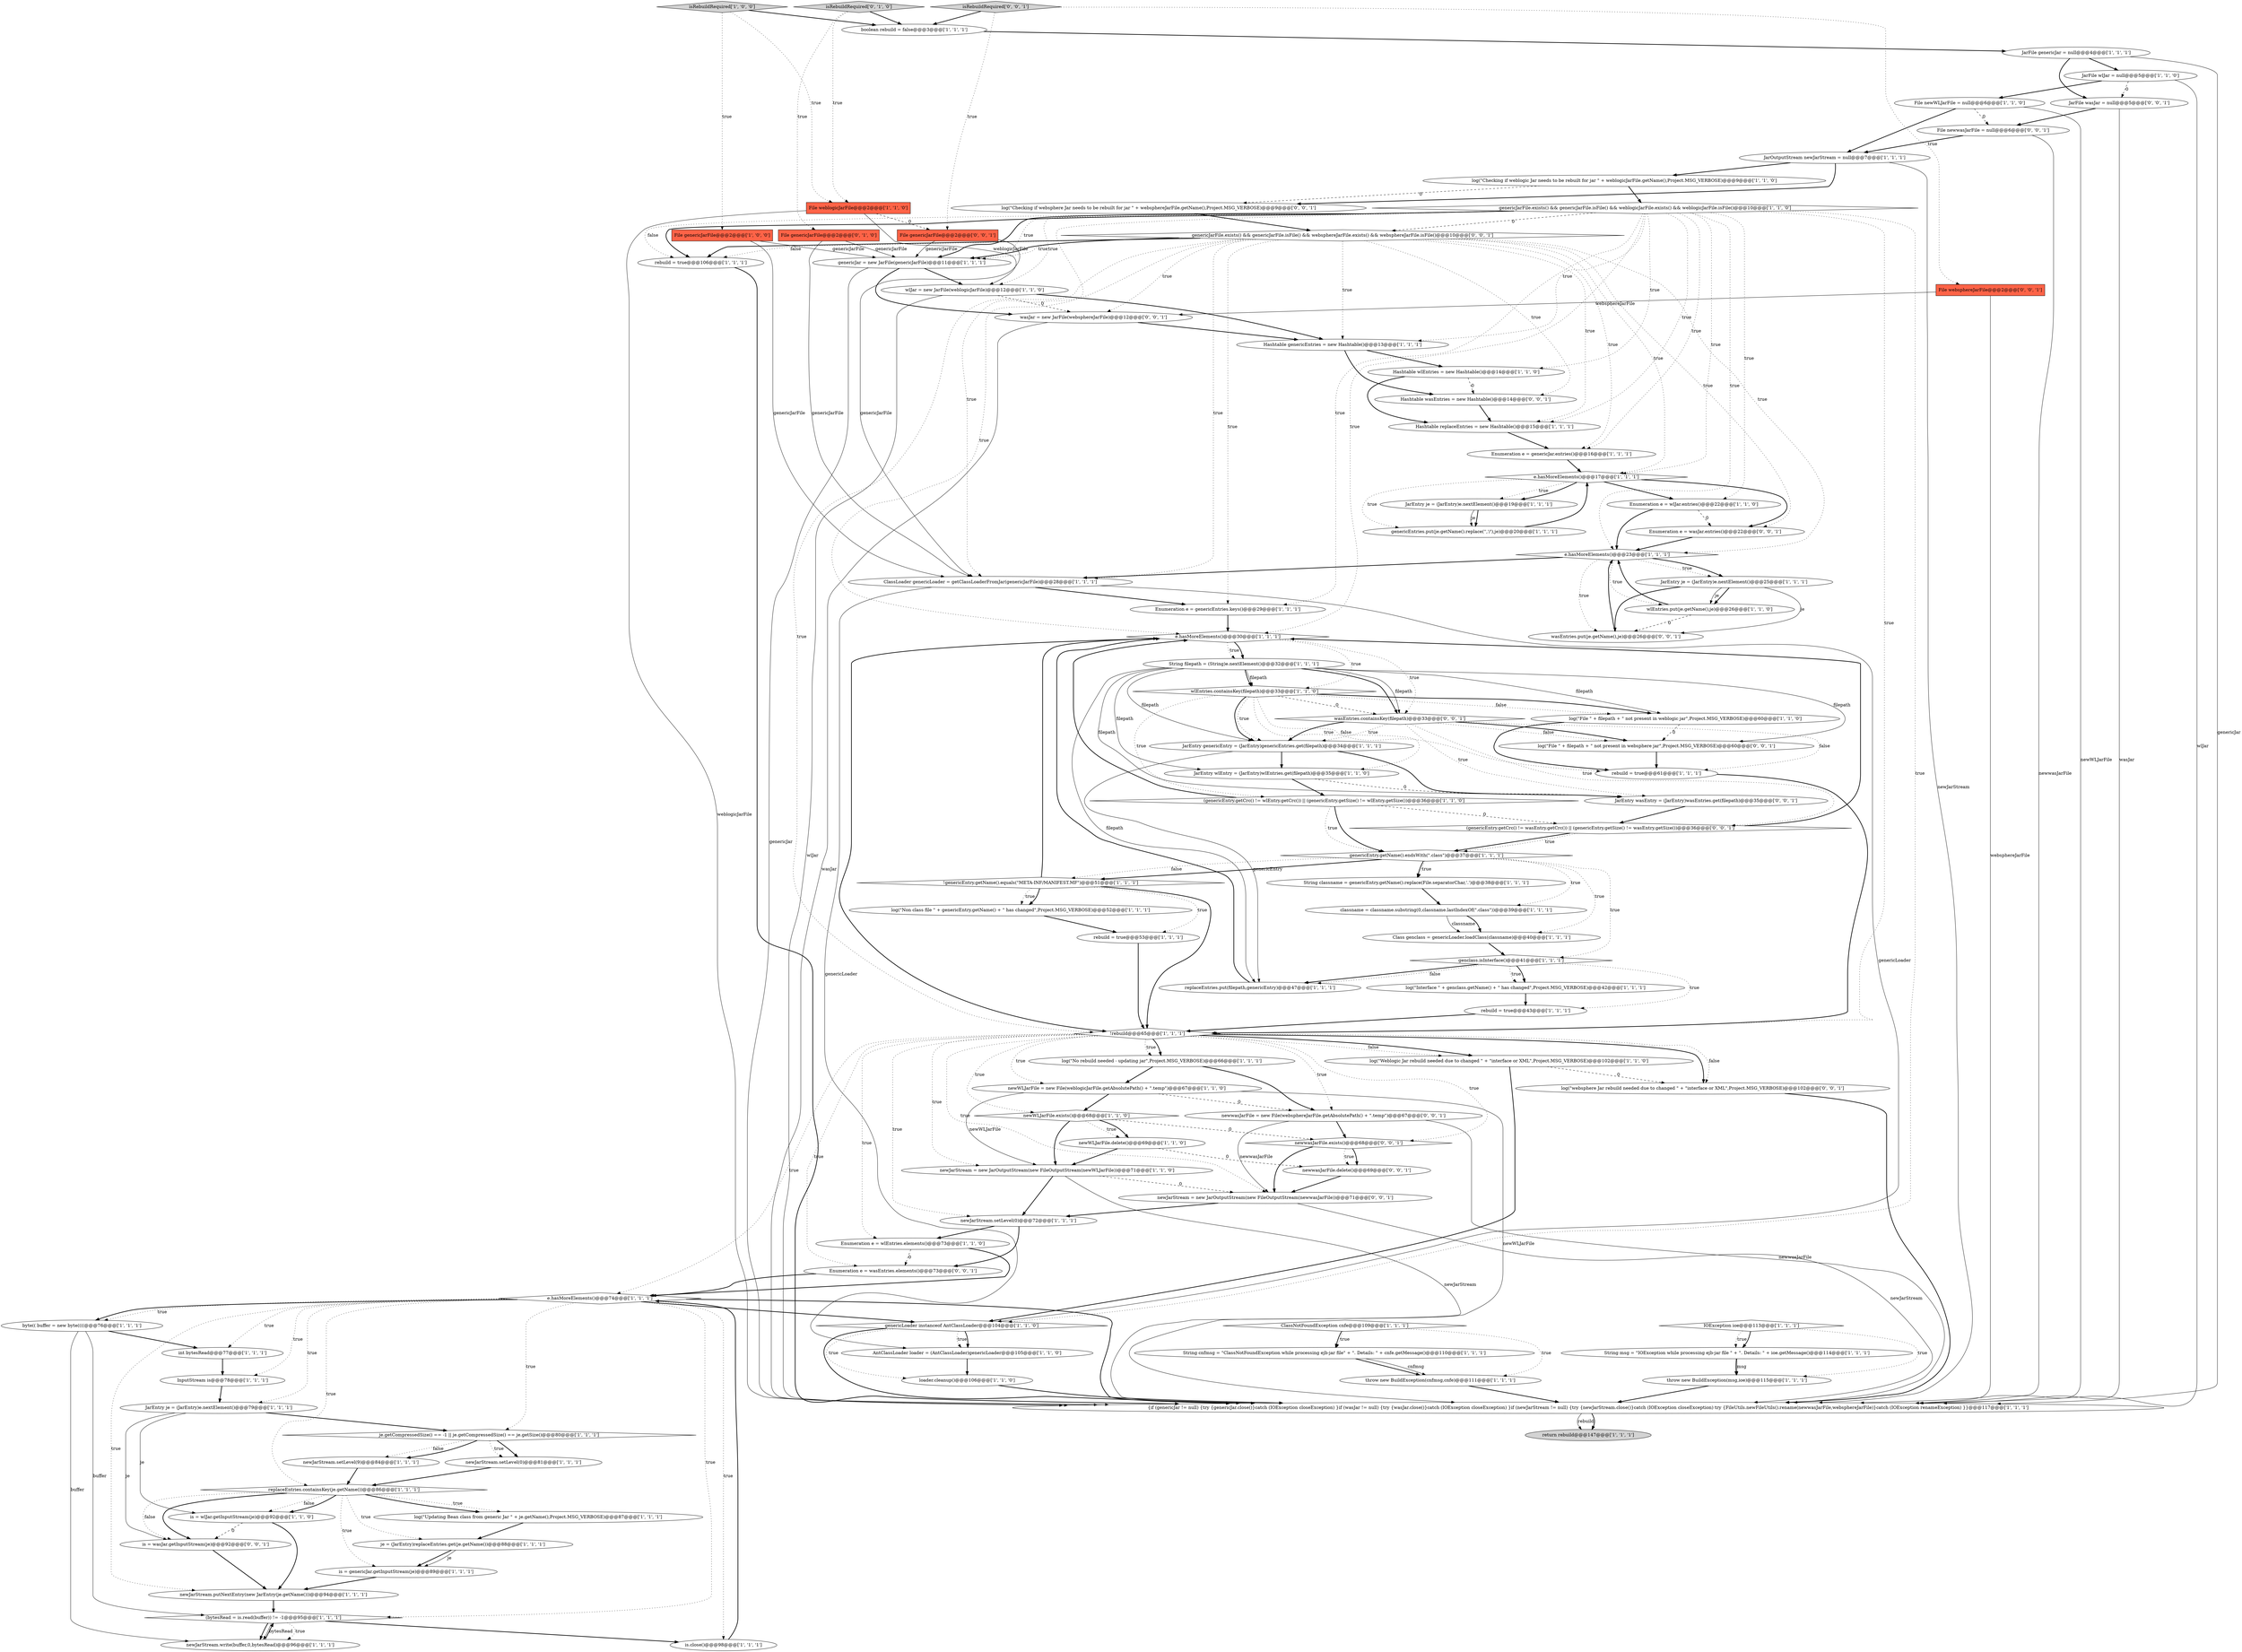digraph {
2 [style = filled, label = "log(\"Interface \" + genclass.getName() + \" has changed\",Project.MSG_VERBOSE)@@@42@@@['1', '1', '1']", fillcolor = white, shape = ellipse image = "AAA0AAABBB1BBB"];
65 [style = filled, label = "is = wlJar.getInputStream(je)@@@92@@@['1', '1', '0']", fillcolor = white, shape = ellipse image = "AAA0AAABBB1BBB"];
80 [style = filled, label = "JarEntry wlEntry = (JarEntry)wlEntries.get(filepath)@@@35@@@['1', '1', '0']", fillcolor = white, shape = ellipse image = "AAA0AAABBB1BBB"];
37 [style = filled, label = "log(\"Non class file \" + genericEntry.getName() + \" has changed\",Project.MSG_VERBOSE)@@@52@@@['1', '1', '1']", fillcolor = white, shape = ellipse image = "AAA0AAABBB1BBB"];
0 [style = filled, label = "JarEntry genericEntry = (JarEntry)genericEntries.get(filepath)@@@34@@@['1', '1', '1']", fillcolor = white, shape = ellipse image = "AAA0AAABBB1BBB"];
52 [style = filled, label = "replaceEntries.containsKey(je.getName())@@@86@@@['1', '1', '1']", fillcolor = white, shape = diamond image = "AAA0AAABBB1BBB"];
10 [style = filled, label = "genclass.isInterface()@@@41@@@['1', '1', '1']", fillcolor = white, shape = diamond image = "AAA0AAABBB1BBB"];
90 [style = filled, label = "Enumeration e = wasJar.entries()@@@22@@@['0', '0', '1']", fillcolor = white, shape = ellipse image = "AAA0AAABBB3BBB"];
91 [style = filled, label = "wasEntries.containsKey(filepath)@@@33@@@['0', '0', '1']", fillcolor = white, shape = diamond image = "AAA0AAABBB3BBB"];
74 [style = filled, label = "newJarStream.setLevel(0)@@@81@@@['1', '1', '1']", fillcolor = white, shape = ellipse image = "AAA0AAABBB1BBB"];
13 [style = filled, label = "JarEntry je = (JarEntry)e.nextElement()@@@79@@@['1', '1', '1']", fillcolor = white, shape = ellipse image = "AAA0AAABBB1BBB"];
101 [style = filled, label = "newJarStream = new JarOutputStream(new FileOutputStream(newwasJarFile))@@@71@@@['0', '0', '1']", fillcolor = white, shape = ellipse image = "AAA0AAABBB3BBB"];
50 [style = filled, label = "log(\"Weblogic Jar rebuild needed due to changed \" + \"interface or XML\",Project.MSG_VERBOSE)@@@102@@@['1', '1', '0']", fillcolor = white, shape = ellipse image = "AAA0AAABBB1BBB"];
5 [style = filled, label = "ClassNotFoundException cnfe@@@109@@@['1', '1', '1']", fillcolor = white, shape = diamond image = "AAA0AAABBB1BBB"];
26 [style = filled, label = "newJarStream.setLevel(9)@@@84@@@['1', '1', '1']", fillcolor = white, shape = ellipse image = "AAA0AAABBB1BBB"];
72 [style = filled, label = "newWLJarFile = new File(weblogicJarFile.getAbsolutePath() + \".temp\")@@@67@@@['1', '1', '0']", fillcolor = white, shape = ellipse image = "AAA0AAABBB1BBB"];
98 [style = filled, label = "wasJar = new JarFile(websphereJarFile)@@@12@@@['0', '0', '1']", fillcolor = white, shape = ellipse image = "AAA0AAABBB3BBB"];
11 [style = filled, label = "replaceEntries.put(filepath,genericEntry)@@@47@@@['1', '1', '1']", fillcolor = white, shape = ellipse image = "AAA0AAABBB1BBB"];
86 [style = filled, label = "File websphereJarFile@@@2@@@['0', '0', '1']", fillcolor = tomato, shape = box image = "AAA0AAABBB3BBB"];
24 [style = filled, label = "(bytesRead = is.read(buffer)) != -1@@@95@@@['1', '1', '1']", fillcolor = white, shape = diamond image = "AAA0AAABBB1BBB"];
83 [style = filled, label = "isRebuildRequired['0', '1', '0']", fillcolor = lightgray, shape = diamond image = "AAA0AAABBB2BBB"];
88 [style = filled, label = "(genericEntry.getCrc() != wasEntry.getCrc()) || (genericEntry.getSize() != wasEntry.getSize())@@@36@@@['0', '0', '1']", fillcolor = white, shape = diamond image = "AAA0AAABBB3BBB"];
9 [style = filled, label = "Enumeration e = genericJar.entries()@@@16@@@['1', '1', '1']", fillcolor = white, shape = ellipse image = "AAA0AAABBB1BBB"];
62 [style = filled, label = "IOException ioe@@@113@@@['1', '1', '1']", fillcolor = white, shape = diamond image = "AAA0AAABBB1BBB"];
58 [style = filled, label = "rebuild = true@@@61@@@['1', '1', '1']", fillcolor = white, shape = ellipse image = "AAA0AAABBB1BBB"];
14 [style = filled, label = "log(\"No rebuild needed - updating jar\",Project.MSG_VERBOSE)@@@66@@@['1', '1', '1']", fillcolor = white, shape = ellipse image = "AAA0AAABBB1BBB"];
19 [style = filled, label = "wlEntries.put(je.getName(),je)@@@26@@@['1', '1', '0']", fillcolor = white, shape = ellipse image = "AAA0AAABBB1BBB"];
4 [style = filled, label = "isRebuildRequired['1', '0', '0']", fillcolor = lightgray, shape = diamond image = "AAA0AAABBB1BBB"];
67 [style = filled, label = "JarOutputStream newJarStream = null@@@7@@@['1', '1', '1']", fillcolor = white, shape = ellipse image = "AAA0AAABBB1BBB"];
56 [style = filled, label = "String filepath = (String)e.nextElement()@@@32@@@['1', '1', '1']", fillcolor = white, shape = ellipse image = "AAA0AAABBB1BBB"];
68 [style = filled, label = "String cnfmsg = \"ClassNotFoundException while processing ejb-jar file\" + \". Details: \" + cnfe.getMessage()@@@110@@@['1', '1', '1']", fillcolor = white, shape = ellipse image = "AAA0AAABBB1BBB"];
75 [style = filled, label = "Hashtable replaceEntries = new Hashtable()@@@15@@@['1', '1', '1']", fillcolor = white, shape = ellipse image = "AAA0AAABBB1BBB"];
79 [style = filled, label = "boolean rebuild = false@@@3@@@['1', '1', '1']", fillcolor = white, shape = ellipse image = "AAA0AAABBB1BBB"];
23 [style = filled, label = "log(\"Updating Bean class from generic Jar \" + je.getName(),Project.MSG_VERBOSE)@@@87@@@['1', '1', '1']", fillcolor = white, shape = ellipse image = "AAA0AAABBB1BBB"];
66 [style = filled, label = "JarFile wlJar = null@@@5@@@['1', '1', '0']", fillcolor = white, shape = ellipse image = "AAA0AAABBB1BBB"];
25 [style = filled, label = "Enumeration e = genericEntries.keys()@@@29@@@['1', '1', '1']", fillcolor = white, shape = ellipse image = "AAA0AAABBB1BBB"];
93 [style = filled, label = "File newwasJarFile = null@@@6@@@['0', '0', '1']", fillcolor = white, shape = ellipse image = "AAA0AAABBB3BBB"];
1 [style = filled, label = "is = genericJar.getInputStream(je)@@@89@@@['1', '1', '1']", fillcolor = white, shape = ellipse image = "AAA0AAABBB1BBB"];
18 [style = filled, label = "AntClassLoader loader = (AntClassLoader)genericLoader@@@105@@@['1', '1', '0']", fillcolor = white, shape = ellipse image = "AAA0AAABBB1BBB"];
42 [style = filled, label = "je = (JarEntry)replaceEntries.get(je.getName())@@@88@@@['1', '1', '1']", fillcolor = white, shape = ellipse image = "AAA0AAABBB1BBB"];
53 [style = filled, label = "Hashtable wlEntries = new Hashtable()@@@14@@@['1', '1', '0']", fillcolor = white, shape = ellipse image = "AAA0AAABBB1BBB"];
100 [style = filled, label = "Hashtable wasEntries = new Hashtable()@@@14@@@['0', '0', '1']", fillcolor = white, shape = ellipse image = "AAA0AAABBB3BBB"];
70 [style = filled, label = "int bytesRead@@@77@@@['1', '1', '1']", fillcolor = white, shape = ellipse image = "AAA0AAABBB1BBB"];
77 [style = filled, label = "log(\"Checking if weblogic Jar needs to be rebuilt for jar \" + weblogicJarFile.getName(),Project.MSG_VERBOSE)@@@9@@@['1', '1', '0']", fillcolor = white, shape = ellipse image = "AAA0AAABBB1BBB"];
8 [style = filled, label = "genericJarFile.exists() && genericJarFile.isFile() && weblogicJarFile.exists() && weblogicJarFile.isFile()@@@10@@@['1', '1', '0']", fillcolor = white, shape = diamond image = "AAA0AAABBB1BBB"];
34 [style = filled, label = "rebuild = true@@@106@@@['1', '1', '1']", fillcolor = white, shape = ellipse image = "AAA0AAABBB1BBB"];
105 [style = filled, label = "log(\"File \" + filepath + \" not present in websphere jar\",Project.MSG_VERBOSE)@@@60@@@['0', '0', '1']", fillcolor = white, shape = ellipse image = "AAA0AAABBB3BBB"];
27 [style = filled, label = "is.close()@@@98@@@['1', '1', '1']", fillcolor = white, shape = ellipse image = "AAA0AAABBB1BBB"];
30 [style = filled, label = "throw new BuildException(cnfmsg,cnfe)@@@111@@@['1', '1', '1']", fillcolor = white, shape = ellipse image = "AAA0AAABBB1BBB"];
16 [style = filled, label = "Enumeration e = wlJar.entries()@@@22@@@['1', '1', '0']", fillcolor = white, shape = ellipse image = "AAA0AAABBB1BBB"];
63 [style = filled, label = "!rebuild@@@65@@@['1', '1', '1']", fillcolor = white, shape = diamond image = "AAA0AAABBB1BBB"];
17 [style = filled, label = "genericLoader instanceof AntClassLoader@@@104@@@['1', '1', '0']", fillcolor = white, shape = diamond image = "AAA0AAABBB1BBB"];
29 [style = filled, label = "Hashtable genericEntries = new Hashtable()@@@13@@@['1', '1', '1']", fillcolor = white, shape = ellipse image = "AAA0AAABBB1BBB"];
104 [style = filled, label = "log(\"Checking if websphere Jar needs to be rebuilt for jar \" + websphereJarFile.getName(),Project.MSG_VERBOSE)@@@9@@@['0', '0', '1']", fillcolor = white, shape = ellipse image = "AAA0AAABBB3BBB"];
78 [style = filled, label = "classname = classname.substring(0,classname.lastIndexOf(\".class\"))@@@39@@@['1', '1', '1']", fillcolor = white, shape = ellipse image = "AAA0AAABBB1BBB"];
7 [style = filled, label = "String msg = \"IOException while processing ejb-jar file \" + \". Details: \" + ioe.getMessage()@@@114@@@['1', '1', '1']", fillcolor = white, shape = ellipse image = "AAA0AAABBB1BBB"];
96 [style = filled, label = "newwasJarFile = new File(websphereJarFile.getAbsolutePath() + \".temp\")@@@67@@@['0', '0', '1']", fillcolor = white, shape = ellipse image = "AAA0AAABBB3BBB"];
89 [style = filled, label = "genericJarFile.exists() && genericJarFile.isFile() && websphereJarFile.exists() && websphereJarFile.isFile()@@@10@@@['0', '0', '1']", fillcolor = white, shape = diamond image = "AAA0AAABBB3BBB"];
40 [style = filled, label = "e.hasMoreElements()@@@17@@@['1', '1', '1']", fillcolor = white, shape = diamond image = "AAA0AAABBB1BBB"];
48 [style = filled, label = "File weblogicJarFile@@@2@@@['1', '1', '0']", fillcolor = tomato, shape = box image = "AAA0AAABBB1BBB"];
47 [style = filled, label = "File newWLJarFile = null@@@6@@@['1', '1', '0']", fillcolor = white, shape = ellipse image = "AAA0AAABBB1BBB"];
103 [style = filled, label = "newwasJarFile.exists()@@@68@@@['0', '0', '1']", fillcolor = white, shape = diamond image = "AAA0AAABBB3BBB"];
28 [style = filled, label = "!genericEntry.getName().equals(\"META-INF/MANIFEST.MF\")@@@51@@@['1', '1', '1']", fillcolor = white, shape = diamond image = "AAA0AAABBB1BBB"];
92 [style = filled, label = "JarEntry wasEntry = (JarEntry)wasEntries.get(filepath)@@@35@@@['0', '0', '1']", fillcolor = white, shape = ellipse image = "AAA0AAABBB3BBB"];
99 [style = filled, label = "Enumeration e = wasEntries.elements()@@@73@@@['0', '0', '1']", fillcolor = white, shape = ellipse image = "AAA0AAABBB3BBB"];
3 [style = filled, label = "JarFile genericJar = null@@@4@@@['1', '1', '1']", fillcolor = white, shape = ellipse image = "AAA0AAABBB1BBB"];
64 [style = filled, label = "(genericEntry.getCrc() != wlEntry.getCrc()) || (genericEntry.getSize() != wlEntry.getSize())@@@36@@@['1', '1', '0']", fillcolor = white, shape = diamond image = "AAA0AAABBB1BBB"];
84 [style = filled, label = "log(\"websphere Jar rebuild needed due to changed \" + \"interface or XML\",Project.MSG_VERBOSE)@@@102@@@['0', '0', '1']", fillcolor = white, shape = ellipse image = "AAA0AAABBB3BBB"];
36 [style = filled, label = "genericEntry.getName().endsWith(\".class\")@@@37@@@['1', '1', '1']", fillcolor = white, shape = diamond image = "AAA0AAABBB1BBB"];
15 [style = filled, label = "newJarStream.setLevel(0)@@@72@@@['1', '1', '1']", fillcolor = white, shape = ellipse image = "AAA0AAABBB1BBB"];
41 [style = filled, label = "JarEntry je = (JarEntry)e.nextElement()@@@19@@@['1', '1', '1']", fillcolor = white, shape = ellipse image = "AAA0AAABBB1BBB"];
85 [style = filled, label = "isRebuildRequired['0', '0', '1']", fillcolor = lightgray, shape = diamond image = "AAA0AAABBB3BBB"];
87 [style = filled, label = "JarFile wasJar = null@@@5@@@['0', '0', '1']", fillcolor = white, shape = ellipse image = "AAA0AAABBB3BBB"];
12 [style = filled, label = "{if (genericJar != null) {try {genericJar.close()}catch (IOException closeException) }if (wasJar != null) {try {wasJar.close()}catch (IOException closeException) }if (newJarStream != null) {try {newJarStream.close()}catch (IOException closeException) try {FileUtils.newFileUtils().rename(newwasJarFile,websphereJarFile)}catch (IOException renameException) }}@@@117@@@['1', '1', '1']", fillcolor = white, shape = ellipse image = "AAA0AAABBB1BBB"];
31 [style = filled, label = "newWLJarFile.exists()@@@68@@@['1', '1', '0']", fillcolor = white, shape = diamond image = "AAA0AAABBB1BBB"];
45 [style = filled, label = "ClassLoader genericLoader = getClassLoaderFromJar(genericJarFile)@@@28@@@['1', '1', '1']", fillcolor = white, shape = ellipse image = "AAA0AAABBB1BBB"];
35 [style = filled, label = "File genericJarFile@@@2@@@['1', '0', '0']", fillcolor = tomato, shape = box image = "AAA0AAABBB1BBB"];
44 [style = filled, label = "JarEntry je = (JarEntry)e.nextElement()@@@25@@@['1', '1', '1']", fillcolor = white, shape = ellipse image = "AAA0AAABBB1BBB"];
54 [style = filled, label = "loader.cleanup()@@@106@@@['1', '1', '0']", fillcolor = white, shape = ellipse image = "AAA0AAABBB1BBB"];
20 [style = filled, label = "je.getCompressedSize() == -1 || je.getCompressedSize() == je.getSize()@@@80@@@['1', '1', '1']", fillcolor = white, shape = diamond image = "AAA0AAABBB1BBB"];
94 [style = filled, label = "wasEntries.put(je.getName(),je)@@@26@@@['0', '0', '1']", fillcolor = white, shape = ellipse image = "AAA0AAABBB3BBB"];
97 [style = filled, label = "newwasJarFile.delete()@@@69@@@['0', '0', '1']", fillcolor = white, shape = ellipse image = "AAA0AAABBB3BBB"];
49 [style = filled, label = "wlJar = new JarFile(weblogicJarFile)@@@12@@@['1', '1', '0']", fillcolor = white, shape = ellipse image = "AAA0AAABBB1BBB"];
51 [style = filled, label = "e.hasMoreElements()@@@23@@@['1', '1', '1']", fillcolor = white, shape = diamond image = "AAA0AAABBB1BBB"];
61 [style = filled, label = "String classname = genericEntry.getName().replace(File.separatorChar,'.')@@@38@@@['1', '1', '1']", fillcolor = white, shape = ellipse image = "AAA0AAABBB1BBB"];
71 [style = filled, label = "newJarStream.write(buffer,0,bytesRead)@@@96@@@['1', '1', '1']", fillcolor = white, shape = ellipse image = "AAA0AAABBB1BBB"];
60 [style = filled, label = "byte(( buffer = new byte((((@@@76@@@['1', '1', '1']", fillcolor = white, shape = ellipse image = "AAA0AAABBB1BBB"];
21 [style = filled, label = "wlEntries.containsKey(filepath)@@@33@@@['1', '1', '0']", fillcolor = white, shape = diamond image = "AAA0AAABBB1BBB"];
39 [style = filled, label = "e.hasMoreElements()@@@30@@@['1', '1', '1']", fillcolor = white, shape = diamond image = "AAA0AAABBB1BBB"];
38 [style = filled, label = "InputStream is@@@78@@@['1', '1', '1']", fillcolor = white, shape = ellipse image = "AAA0AAABBB1BBB"];
73 [style = filled, label = "Enumeration e = wlEntries.elements()@@@73@@@['1', '1', '0']", fillcolor = white, shape = ellipse image = "AAA0AAABBB1BBB"];
59 [style = filled, label = "newWLJarFile.delete()@@@69@@@['1', '1', '0']", fillcolor = white, shape = ellipse image = "AAA0AAABBB1BBB"];
33 [style = filled, label = "rebuild = true@@@53@@@['1', '1', '1']", fillcolor = white, shape = ellipse image = "AAA0AAABBB1BBB"];
43 [style = filled, label = "return rebuild@@@147@@@['1', '1', '1']", fillcolor = lightgray, shape = ellipse image = "AAA0AAABBB1BBB"];
22 [style = filled, label = "newJarStream = new JarOutputStream(new FileOutputStream(newWLJarFile))@@@71@@@['1', '1', '0']", fillcolor = white, shape = ellipse image = "AAA0AAABBB1BBB"];
95 [style = filled, label = "is = wasJar.getInputStream(je)@@@92@@@['0', '0', '1']", fillcolor = white, shape = ellipse image = "AAA0AAABBB3BBB"];
55 [style = filled, label = "log(\"File \" + filepath + \" not present in weblogic jar\",Project.MSG_VERBOSE)@@@60@@@['1', '1', '0']", fillcolor = white, shape = ellipse image = "AAA0AAABBB1BBB"];
57 [style = filled, label = "Class genclass = genericLoader.loadClass(classname)@@@40@@@['1', '1', '1']", fillcolor = white, shape = ellipse image = "AAA0AAABBB1BBB"];
81 [style = filled, label = "e.hasMoreElements()@@@74@@@['1', '1', '1']", fillcolor = white, shape = diamond image = "AAA0AAABBB1BBB"];
102 [style = filled, label = "File genericJarFile@@@2@@@['0', '0', '1']", fillcolor = tomato, shape = box image = "AAA0AAABBB3BBB"];
6 [style = filled, label = "genericJar = new JarFile(genericJarFile)@@@11@@@['1', '1', '1']", fillcolor = white, shape = ellipse image = "AAA0AAABBB1BBB"];
82 [style = filled, label = "File genericJarFile@@@2@@@['0', '1', '0']", fillcolor = tomato, shape = box image = "AAA0AAABBB2BBB"];
32 [style = filled, label = "throw new BuildException(msg,ioe)@@@115@@@['1', '1', '1']", fillcolor = white, shape = ellipse image = "AAA0AAABBB1BBB"];
46 [style = filled, label = "newJarStream.putNextEntry(new JarEntry(je.getName()))@@@94@@@['1', '1', '1']", fillcolor = white, shape = ellipse image = "AAA0AAABBB1BBB"];
76 [style = filled, label = "genericEntries.put(je.getName().replace('\','/'),je)@@@20@@@['1', '1', '1']", fillcolor = white, shape = ellipse image = "AAA0AAABBB1BBB"];
69 [style = filled, label = "rebuild = true@@@43@@@['1', '1', '1']", fillcolor = white, shape = ellipse image = "AAA0AAABBB1BBB"];
83->79 [style = bold, label=""];
33->63 [style = bold, label=""];
69->63 [style = bold, label=""];
62->7 [style = dotted, label="true"];
68->30 [style = bold, label=""];
85->86 [style = dotted, label="true"];
89->9 [style = dotted, label="true"];
67->12 [style = solid, label="newJarStream"];
63->50 [style = bold, label=""];
6->49 [style = bold, label=""];
71->24 [style = bold, label=""];
67->104 [style = bold, label=""];
28->33 [style = dotted, label="true"];
55->58 [style = bold, label=""];
59->22 [style = bold, label=""];
20->74 [style = bold, label=""];
63->50 [style = dotted, label="false"];
78->57 [style = solid, label="classname"];
56->105 [style = solid, label="filepath"];
81->60 [style = bold, label=""];
42->1 [style = bold, label=""];
73->81 [style = bold, label=""];
15->99 [style = bold, label=""];
51->44 [style = dotted, label="true"];
89->45 [style = dotted, label="true"];
37->33 [style = bold, label=""];
101->15 [style = bold, label=""];
8->9 [style = dotted, label="true"];
52->23 [style = dotted, label="true"];
39->63 [style = bold, label=""];
47->12 [style = solid, label="newWLJarFile"];
10->11 [style = bold, label=""];
52->65 [style = dotted, label="false"];
72->22 [style = solid, label="newWLJarFile"];
24->71 [style = solid, label="bytesRead"];
77->104 [style = dashed, label="0"];
64->39 [style = bold, label=""];
39->56 [style = dotted, label="true"];
62->32 [style = dotted, label="true"];
21->91 [style = dashed, label="0"];
96->103 [style = bold, label=""];
8->51 [style = dotted, label="true"];
3->66 [style = bold, label=""];
26->52 [style = bold, label=""];
15->73 [style = bold, label=""];
28->63 [style = bold, label=""];
40->16 [style = bold, label=""];
28->39 [style = bold, label=""];
103->97 [style = bold, label=""];
28->37 [style = dotted, label="true"];
73->99 [style = dashed, label="0"];
36->28 [style = bold, label=""];
104->89 [style = bold, label=""];
86->12 [style = solid, label="websphereJarFile"];
63->99 [style = dotted, label="true"];
81->60 [style = dotted, label="true"];
29->53 [style = bold, label=""];
22->12 [style = solid, label="newJarStream"];
102->45 [style = solid, label="genericJarFile"];
84->12 [style = bold, label=""];
24->27 [style = bold, label=""];
60->24 [style = solid, label="buffer"];
13->20 [style = bold, label=""];
8->34 [style = dotted, label="false"];
82->45 [style = solid, label="genericJarFile"];
21->55 [style = bold, label=""];
89->6 [style = dotted, label="true"];
50->17 [style = bold, label=""];
64->36 [style = bold, label=""];
89->6 [style = bold, label=""];
89->39 [style = dotted, label="true"];
21->0 [style = dotted, label="true"];
17->18 [style = dotted, label="true"];
36->10 [style = dotted, label="true"];
91->88 [style = dotted, label="true"];
52->23 [style = bold, label=""];
36->61 [style = bold, label=""];
2->69 [style = bold, label=""];
45->18 [style = solid, label="genericLoader"];
78->57 [style = bold, label=""];
49->12 [style = solid, label="wlJar"];
21->64 [style = dotted, label="true"];
91->58 [style = dotted, label="false"];
53->100 [style = dashed, label="0"];
47->67 [style = bold, label=""];
24->71 [style = dotted, label="true"];
42->1 [style = solid, label="je"];
57->10 [style = bold, label=""];
20->26 [style = dotted, label="false"];
9->40 [style = bold, label=""];
3->87 [style = bold, label=""];
62->7 [style = bold, label=""];
29->100 [style = bold, label=""];
31->22 [style = bold, label=""];
52->1 [style = dotted, label="true"];
52->65 [style = bold, label=""];
63->84 [style = bold, label=""];
14->72 [style = bold, label=""];
63->14 [style = bold, label=""];
95->46 [style = bold, label=""];
8->25 [style = dotted, label="true"];
40->90 [style = bold, label=""];
50->84 [style = dashed, label="0"];
72->31 [style = bold, label=""];
87->12 [style = solid, label="wasJar"];
40->41 [style = dotted, label="true"];
63->15 [style = dotted, label="true"];
4->48 [style = dotted, label="true"];
85->79 [style = bold, label=""];
44->19 [style = bold, label=""];
13->95 [style = solid, label="je"];
7->32 [style = bold, label=""];
8->39 [style = dotted, label="true"];
88->39 [style = bold, label=""];
66->87 [style = dashed, label="0"];
56->91 [style = bold, label=""];
55->105 [style = dashed, label="0"];
75->9 [style = bold, label=""];
53->75 [style = bold, label=""];
49->29 [style = bold, label=""];
63->81 [style = dotted, label="true"];
83->48 [style = dotted, label="true"];
77->8 [style = bold, label=""];
7->32 [style = solid, label="msg"];
91->92 [style = dotted, label="true"];
10->11 [style = dotted, label="false"];
24->71 [style = bold, label=""];
88->36 [style = bold, label=""];
93->12 [style = solid, label="newwasJarFile"];
31->59 [style = dotted, label="true"];
3->12 [style = solid, label="genericJar"];
59->97 [style = dashed, label="0"];
96->12 [style = solid, label="newwasJarFile"];
41->76 [style = bold, label=""];
102->6 [style = solid, label="genericJarFile"];
19->51 [style = bold, label=""];
103->97 [style = dotted, label="true"];
91->0 [style = bold, label=""];
35->6 [style = solid, label="genericJarFile"];
56->80 [style = solid, label="filepath"];
45->17 [style = solid, label="genericLoader"];
63->103 [style = dotted, label="true"];
63->14 [style = dotted, label="true"];
8->40 [style = dotted, label="true"];
8->16 [style = dotted, label="true"];
10->69 [style = dotted, label="true"];
105->58 [style = bold, label=""];
40->76 [style = dotted, label="true"];
51->94 [style = dotted, label="true"];
36->57 [style = dotted, label="true"];
81->70 [style = dotted, label="true"];
72->12 [style = solid, label="newWLJarFile"];
51->45 [style = bold, label=""];
44->94 [style = bold, label=""];
63->22 [style = dotted, label="true"];
89->100 [style = dotted, label="true"];
63->72 [style = dotted, label="true"];
8->6 [style = dotted, label="true"];
8->49 [style = dotted, label="true"];
52->95 [style = dotted, label="false"];
66->12 [style = solid, label="wlJar"];
100->75 [style = bold, label=""];
58->63 [style = bold, label=""];
49->98 [style = dashed, label="0"];
66->47 [style = bold, label=""];
5->68 [style = bold, label=""];
64->88 [style = dashed, label="0"];
89->25 [style = dotted, label="true"];
8->6 [style = bold, label=""];
44->94 [style = solid, label="je"];
56->21 [style = bold, label=""];
5->68 [style = dotted, label="true"];
87->93 [style = bold, label=""];
16->51 [style = bold, label=""];
39->56 [style = bold, label=""];
38->13 [style = bold, label=""];
56->11 [style = solid, label="filepath"];
91->105 [style = dotted, label="false"];
19->94 [style = dashed, label="0"];
40->41 [style = bold, label=""];
70->38 [style = bold, label=""];
103->101 [style = bold, label=""];
30->12 [style = bold, label=""];
47->93 [style = dashed, label="0"];
8->89 [style = dashed, label="0"];
79->3 [style = bold, label=""];
80->92 [style = dashed, label="0"];
18->54 [style = bold, label=""];
80->64 [style = bold, label=""];
81->17 [style = bold, label=""];
17->54 [style = dotted, label="true"];
89->63 [style = dotted, label="true"];
63->31 [style = dotted, label="true"];
60->70 [style = bold, label=""];
56->0 [style = solid, label="filepath"];
14->96 [style = bold, label=""];
12->43 [style = solid, label="rebuild"];
56->91 [style = solid, label="filepath"];
56->21 [style = solid, label="filepath"];
8->63 [style = dotted, label="true"];
22->101 [style = dashed, label="0"];
48->49 [style = solid, label="weblogicJarFile"];
21->0 [style = bold, label=""];
8->29 [style = dotted, label="true"];
20->74 [style = dotted, label="true"];
89->90 [style = dotted, label="true"];
63->101 [style = dotted, label="true"];
8->53 [style = dotted, label="true"];
8->17 [style = dotted, label="true"];
44->19 [style = solid, label="je"];
81->52 [style = dotted, label="true"];
86->98 [style = solid, label="websphereJarFile"];
91->0 [style = dotted, label="true"];
82->6 [style = solid, label="genericJarFile"];
35->45 [style = solid, label="genericJarFile"];
23->42 [style = bold, label=""];
63->84 [style = dotted, label="false"];
56->92 [style = solid, label="filepath"];
98->12 [style = solid, label="wasJar"];
56->55 [style = solid, label="filepath"];
98->29 [style = bold, label=""];
90->51 [style = bold, label=""];
91->105 [style = bold, label=""];
81->12 [style = bold, label=""];
51->19 [style = dotted, label="true"];
10->2 [style = dotted, label="true"];
8->75 [style = dotted, label="true"];
81->46 [style = dotted, label="true"];
32->12 [style = bold, label=""];
48->102 [style = dashed, label="0"];
21->80 [style = dotted, label="true"];
48->12 [style = solid, label="weblogicJarFile"];
67->77 [style = bold, label=""];
10->2 [style = bold, label=""];
0->11 [style = solid, label="genericEntry"];
13->65 [style = solid, label="je"];
97->101 [style = bold, label=""];
81->20 [style = dotted, label="true"];
94->51 [style = bold, label=""];
1->46 [style = bold, label=""];
89->34 [style = bold, label=""];
6->98 [style = bold, label=""];
51->44 [style = bold, label=""];
89->34 [style = dotted, label="false"];
41->76 [style = solid, label="je"];
61->78 [style = bold, label=""];
21->55 [style = dotted, label="false"];
11->39 [style = bold, label=""];
31->59 [style = bold, label=""];
52->95 [style = bold, label=""];
39->21 [style = dotted, label="true"];
85->102 [style = dotted, label="true"];
16->90 [style = dashed, label="0"];
27->81 [style = bold, label=""];
81->13 [style = dotted, label="true"];
17->12 [style = bold, label=""];
92->88 [style = bold, label=""];
22->15 [style = bold, label=""];
65->46 [style = bold, label=""];
54->12 [style = bold, label=""];
101->12 [style = solid, label="newJarStream"];
8->34 [style = bold, label=""];
63->96 [style = dotted, label="true"];
76->40 [style = bold, label=""];
25->39 [style = bold, label=""];
5->30 [style = dotted, label="true"];
0->80 [style = bold, label=""];
64->36 [style = dotted, label="true"];
39->91 [style = dotted, label="true"];
68->30 [style = solid, label="cnfmsg"];
21->58 [style = dotted, label="false"];
81->27 [style = dotted, label="true"];
89->75 [style = dotted, label="true"];
36->28 [style = dotted, label="false"];
99->81 [style = bold, label=""];
28->37 [style = bold, label=""];
4->35 [style = dotted, label="true"];
88->36 [style = dotted, label="true"];
83->82 [style = dotted, label="true"];
34->12 [style = bold, label=""];
89->51 [style = dotted, label="true"];
72->96 [style = dashed, label="0"];
31->103 [style = dashed, label="0"];
81->38 [style = dotted, label="true"];
65->95 [style = dashed, label="0"];
36->61 [style = dotted, label="true"];
4->79 [style = bold, label=""];
0->92 [style = bold, label=""];
8->45 [style = dotted, label="true"];
63->73 [style = dotted, label="true"];
12->43 [style = bold, label=""];
89->98 [style = dotted, label="true"];
89->40 [style = dotted, label="true"];
6->12 [style = solid, label="genericJar"];
45->25 [style = bold, label=""];
81->24 [style = dotted, label="true"];
20->26 [style = bold, label=""];
46->24 [style = bold, label=""];
74->52 [style = bold, label=""];
93->67 [style = bold, label=""];
52->42 [style = dotted, label="true"];
60->71 [style = solid, label="buffer"];
36->78 [style = dotted, label="true"];
89->29 [style = dotted, label="true"];
96->101 [style = solid, label="newwasJarFile"];
17->18 [style = bold, label=""];
}
